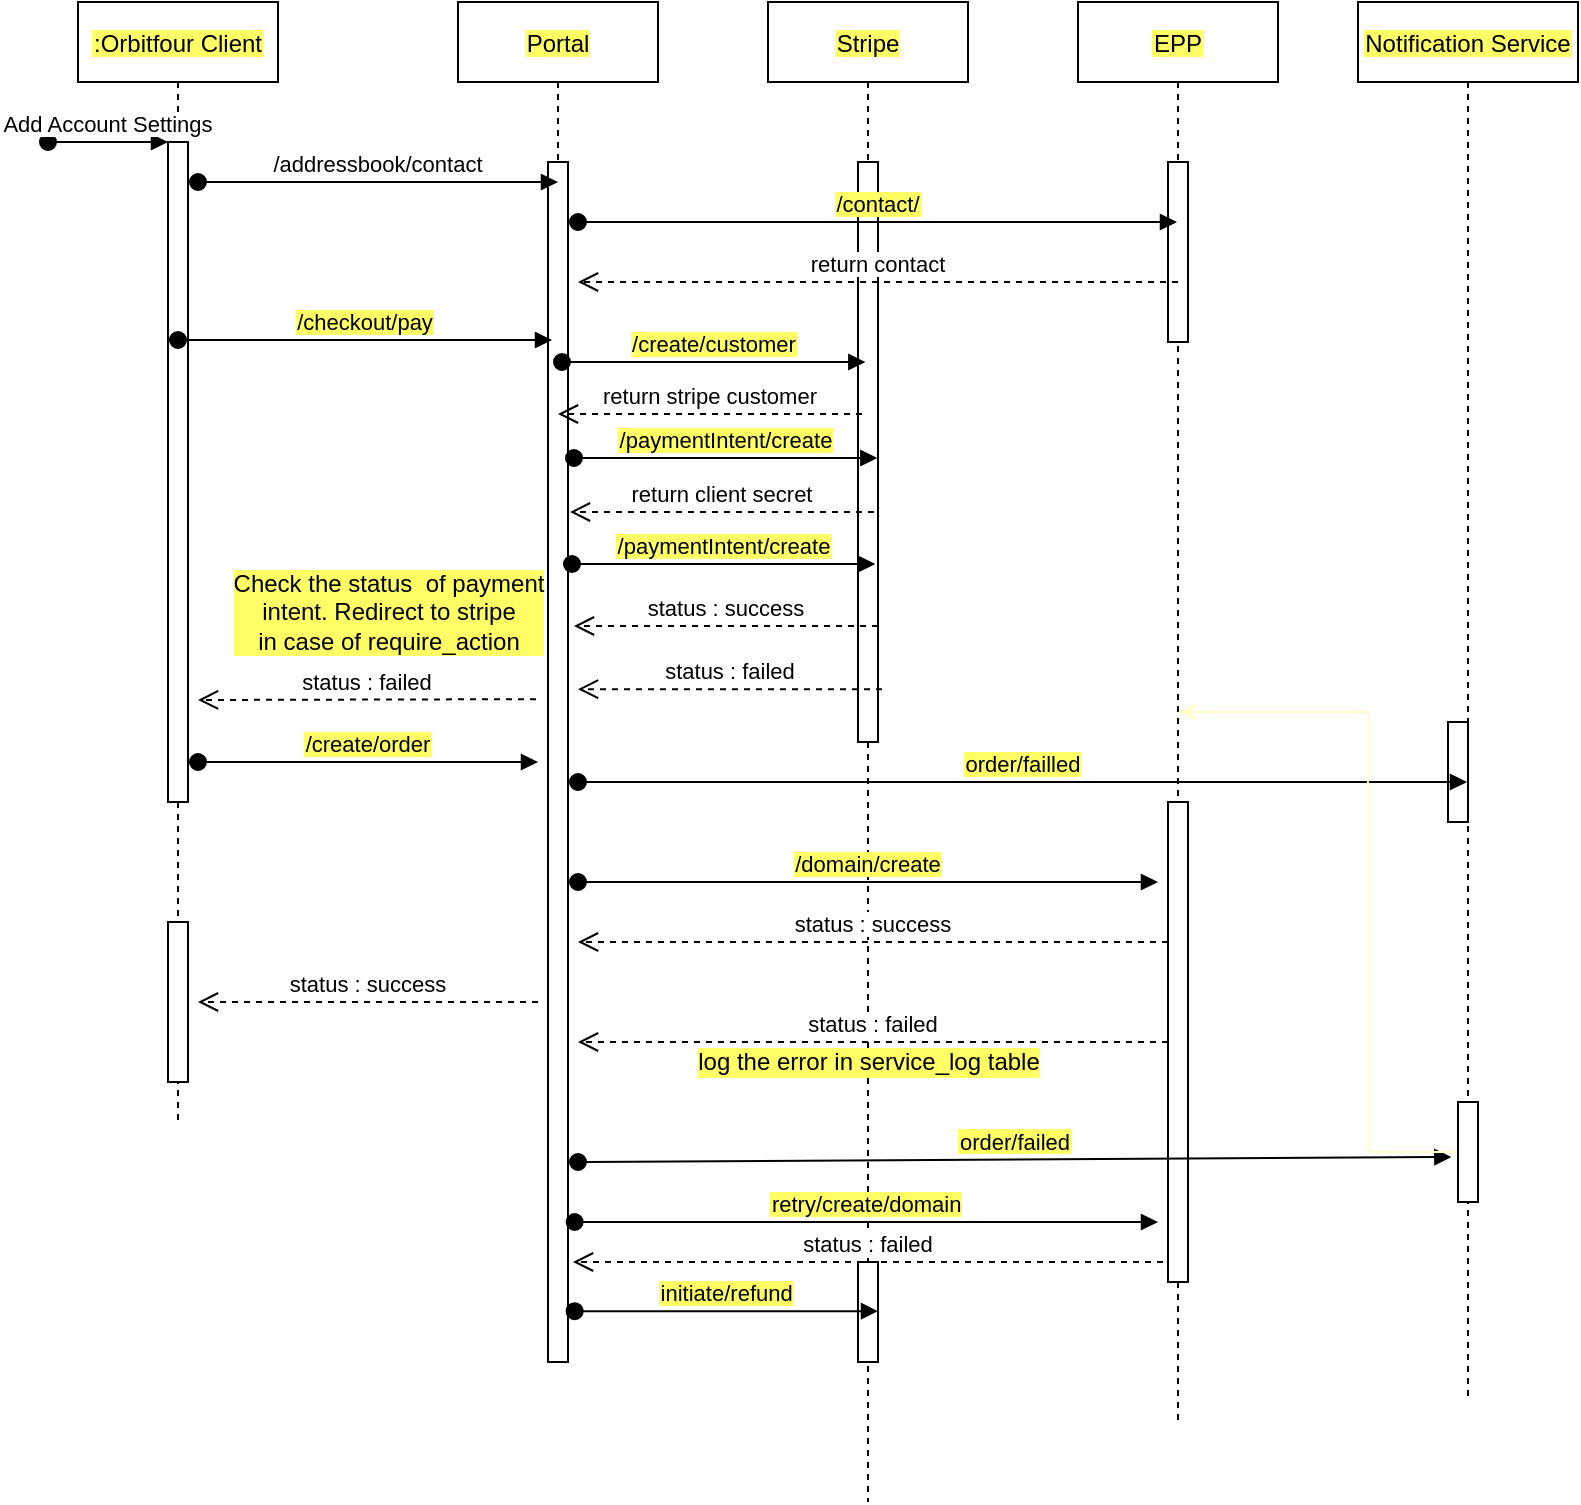 <mxfile version="14.8.0" type="github">
  <diagram id="kgpKYQtTHZ0yAKxKKP6v" name="Page-1">
    <mxGraphModel dx="1185" dy="635" grid="1" gridSize="10" guides="1" tooltips="1" connect="1" arrows="1" fold="1" page="1" pageScale="1" pageWidth="850" pageHeight="1100" math="0" shadow="0">
      <root>
        <mxCell id="0" />
        <mxCell id="1" parent="0" />
        <mxCell id="3nuBFxr9cyL0pnOWT2aG-1" value=":Orbitfour Client" style="shape=umlLifeline;perimeter=lifelinePerimeter;container=1;collapsible=0;recursiveResize=0;rounded=0;shadow=0;strokeWidth=1;labelBackgroundColor=#FFFF66;" parent="1" vertex="1">
          <mxGeometry x="80" y="80" width="100" height="560" as="geometry" />
        </mxCell>
        <mxCell id="3nuBFxr9cyL0pnOWT2aG-2" value="" style="points=[];perimeter=orthogonalPerimeter;rounded=0;shadow=0;strokeWidth=1;" parent="3nuBFxr9cyL0pnOWT2aG-1" vertex="1">
          <mxGeometry x="45" y="70" width="10" height="330" as="geometry" />
        </mxCell>
        <mxCell id="3nuBFxr9cyL0pnOWT2aG-3" value="Add Account Settings" style="verticalAlign=bottom;startArrow=oval;endArrow=block;startSize=8;shadow=0;strokeWidth=1;" parent="3nuBFxr9cyL0pnOWT2aG-1" target="3nuBFxr9cyL0pnOWT2aG-2" edge="1">
          <mxGeometry relative="1" as="geometry">
            <mxPoint x="-15" y="70" as="sourcePoint" />
          </mxGeometry>
        </mxCell>
        <mxCell id="3nuBFxr9cyL0pnOWT2aG-5" value="Portal" style="shape=umlLifeline;perimeter=lifelinePerimeter;container=1;collapsible=0;recursiveResize=0;rounded=0;shadow=0;strokeWidth=1;labelBackgroundColor=#FFFF66;" parent="1" vertex="1">
          <mxGeometry x="270" y="80" width="100" height="680" as="geometry" />
        </mxCell>
        <mxCell id="3nuBFxr9cyL0pnOWT2aG-6" value="" style="points=[];perimeter=orthogonalPerimeter;rounded=0;shadow=0;strokeWidth=1;" parent="3nuBFxr9cyL0pnOWT2aG-5" vertex="1">
          <mxGeometry x="45" y="80" width="10" height="600" as="geometry" />
        </mxCell>
        <mxCell id="Wux9znUvD7yYL1foFDx8-2" value="Stripe" style="shape=umlLifeline;perimeter=lifelinePerimeter;container=1;collapsible=0;recursiveResize=0;rounded=0;shadow=0;strokeWidth=1;labelBackgroundColor=#FFFF66;" vertex="1" parent="1">
          <mxGeometry x="425" y="80" width="100" height="750" as="geometry" />
        </mxCell>
        <mxCell id="Wux9znUvD7yYL1foFDx8-3" value="" style="points=[];perimeter=orthogonalPerimeter;rounded=0;shadow=0;strokeWidth=1;" vertex="1" parent="Wux9znUvD7yYL1foFDx8-2">
          <mxGeometry x="45" y="80" width="10" height="290" as="geometry" />
        </mxCell>
        <mxCell id="Wux9znUvD7yYL1foFDx8-4" value="EPP" style="shape=umlLifeline;perimeter=lifelinePerimeter;container=1;collapsible=0;recursiveResize=0;rounded=0;shadow=0;strokeWidth=1;labelBackgroundColor=#FFFF66;" vertex="1" parent="1">
          <mxGeometry x="580" y="80" width="100" height="710" as="geometry" />
        </mxCell>
        <mxCell id="Wux9znUvD7yYL1foFDx8-5" value="" style="points=[];perimeter=orthogonalPerimeter;rounded=0;shadow=0;strokeWidth=1;" vertex="1" parent="Wux9znUvD7yYL1foFDx8-4">
          <mxGeometry x="45" y="80" width="10" height="90" as="geometry" />
        </mxCell>
        <mxCell id="Wux9znUvD7yYL1foFDx8-6" value="Notification Service" style="shape=umlLifeline;perimeter=lifelinePerimeter;container=1;collapsible=0;recursiveResize=0;rounded=0;shadow=0;strokeWidth=1;labelBackgroundColor=#FFFF66;" vertex="1" parent="1">
          <mxGeometry x="720" y="80" width="110" height="700" as="geometry" />
        </mxCell>
        <mxCell id="Wux9znUvD7yYL1foFDx8-7" value="" style="points=[];perimeter=orthogonalPerimeter;rounded=0;shadow=0;strokeWidth=1;" vertex="1" parent="Wux9znUvD7yYL1foFDx8-6">
          <mxGeometry x="45" y="360" width="10" height="50" as="geometry" />
        </mxCell>
        <mxCell id="Wux9znUvD7yYL1foFDx8-10" value="/addressbook/contact" style="verticalAlign=bottom;startArrow=oval;endArrow=block;startSize=8;shadow=0;strokeWidth=1;" edge="1" parent="1">
          <mxGeometry relative="1" as="geometry">
            <mxPoint x="140" y="170" as="sourcePoint" />
            <mxPoint x="320" y="170" as="targetPoint" />
          </mxGeometry>
        </mxCell>
        <mxCell id="Wux9znUvD7yYL1foFDx8-11" value="/contact/" style="verticalAlign=bottom;startArrow=oval;endArrow=block;startSize=8;shadow=0;strokeWidth=1;labelBackgroundColor=#FFFF66;" edge="1" parent="1" target="Wux9znUvD7yYL1foFDx8-4">
          <mxGeometry relative="1" as="geometry">
            <mxPoint x="330" y="190" as="sourcePoint" />
            <mxPoint x="510" y="190" as="targetPoint" />
          </mxGeometry>
        </mxCell>
        <mxCell id="Wux9znUvD7yYL1foFDx8-13" value="return contact" style="verticalAlign=bottom;endArrow=open;dashed=1;endSize=8;exitX=0;exitY=0.95;shadow=0;strokeWidth=1;" edge="1" parent="1">
          <mxGeometry relative="1" as="geometry">
            <mxPoint x="330" y="220" as="targetPoint" />
            <mxPoint x="630" y="220.0" as="sourcePoint" />
          </mxGeometry>
        </mxCell>
        <mxCell id="Wux9znUvD7yYL1foFDx8-14" value="/checkout/pay" style="verticalAlign=bottom;startArrow=oval;endArrow=block;startSize=8;shadow=0;strokeWidth=1;labelBackgroundColor=#FFFF66;" edge="1" parent="1">
          <mxGeometry relative="1" as="geometry">
            <mxPoint x="130" y="249" as="sourcePoint" />
            <mxPoint x="317" y="249" as="targetPoint" />
            <Array as="points">
              <mxPoint x="317" y="249" />
            </Array>
          </mxGeometry>
        </mxCell>
        <mxCell id="Wux9znUvD7yYL1foFDx8-15" value="/create/customer" style="verticalAlign=bottom;startArrow=oval;endArrow=block;startSize=8;shadow=0;strokeWidth=1;entryX=0.167;entryY=0.625;entryDx=0;entryDy=0;entryPerimeter=0;labelBackgroundColor=#FFFF66;" edge="1" parent="1">
          <mxGeometry relative="1" as="geometry">
            <mxPoint x="322" y="260" as="sourcePoint" />
            <mxPoint x="473.67" y="260" as="targetPoint" />
          </mxGeometry>
        </mxCell>
        <mxCell id="Wux9znUvD7yYL1foFDx8-16" value="return stripe customer" style="verticalAlign=bottom;endArrow=open;dashed=1;endSize=8;exitX=0;exitY=0.95;shadow=0;strokeWidth=1;" edge="1" parent="1">
          <mxGeometry relative="1" as="geometry">
            <mxPoint x="320" y="286" as="targetPoint" />
            <mxPoint x="472" y="286.0" as="sourcePoint" />
          </mxGeometry>
        </mxCell>
        <mxCell id="Wux9znUvD7yYL1foFDx8-17" value="/paymentIntent/create" style="verticalAlign=bottom;startArrow=oval;endArrow=block;startSize=8;shadow=0;strokeWidth=1;entryX=0.167;entryY=0.625;entryDx=0;entryDy=0;entryPerimeter=0;labelBackgroundColor=#FFFF66;" edge="1" parent="1">
          <mxGeometry relative="1" as="geometry">
            <mxPoint x="328" y="308" as="sourcePoint" />
            <mxPoint x="479.67" y="308" as="targetPoint" />
          </mxGeometry>
        </mxCell>
        <mxCell id="Wux9znUvD7yYL1foFDx8-18" value="return client secret" style="verticalAlign=bottom;endArrow=open;dashed=1;endSize=8;exitX=0;exitY=0.95;shadow=0;strokeWidth=1;" edge="1" parent="1">
          <mxGeometry relative="1" as="geometry">
            <mxPoint x="326" y="335.0" as="targetPoint" />
            <mxPoint x="478" y="335.0" as="sourcePoint" />
          </mxGeometry>
        </mxCell>
        <mxCell id="Wux9znUvD7yYL1foFDx8-19" value="/paymentIntent/create" style="verticalAlign=bottom;startArrow=oval;endArrow=block;startSize=8;shadow=0;strokeWidth=1;entryX=0.167;entryY=0.625;entryDx=0;entryDy=0;entryPerimeter=0;labelBackgroundColor=#FFFF66;" edge="1" parent="1">
          <mxGeometry relative="1" as="geometry">
            <mxPoint x="327" y="361" as="sourcePoint" />
            <mxPoint x="478.67" y="361" as="targetPoint" />
          </mxGeometry>
        </mxCell>
        <mxCell id="Wux9znUvD7yYL1foFDx8-20" value="status : success" style="verticalAlign=bottom;endArrow=open;dashed=1;endSize=8;exitX=0;exitY=0.95;shadow=0;strokeWidth=1;" edge="1" parent="1">
          <mxGeometry relative="1" as="geometry">
            <mxPoint x="328" y="392" as="targetPoint" />
            <mxPoint x="480" y="392" as="sourcePoint" />
          </mxGeometry>
        </mxCell>
        <mxCell id="Wux9znUvD7yYL1foFDx8-23" value="Check the status&amp;nbsp; of payment&lt;br&gt;intent. Redirect to stripe&lt;br&gt;in case of require_action" style="text;html=1;resizable=0;autosize=1;align=center;verticalAlign=middle;points=[];fillColor=none;strokeColor=none;rounded=0;labelBackgroundColor=#FFFF66;" vertex="1" parent="1">
          <mxGeometry x="150" y="360" width="170" height="50" as="geometry" />
        </mxCell>
        <mxCell id="Wux9znUvD7yYL1foFDx8-24" value="status : failed" style="verticalAlign=bottom;endArrow=open;dashed=1;endSize=8;exitX=0;exitY=0.95;shadow=0;strokeWidth=1;" edge="1" parent="1">
          <mxGeometry relative="1" as="geometry">
            <mxPoint x="330" y="423.58" as="targetPoint" />
            <mxPoint x="482" y="423.58" as="sourcePoint" />
          </mxGeometry>
        </mxCell>
        <mxCell id="Wux9znUvD7yYL1foFDx8-25" value="order/failled" style="verticalAlign=bottom;startArrow=oval;endArrow=block;startSize=8;shadow=0;strokeWidth=1;labelBackgroundColor=#FFFF66;" edge="1" parent="1">
          <mxGeometry relative="1" as="geometry">
            <mxPoint x="330" y="470.0" as="sourcePoint" />
            <mxPoint x="774.5" y="470" as="targetPoint" />
          </mxGeometry>
        </mxCell>
        <mxCell id="Wux9znUvD7yYL1foFDx8-26" value="status : failed" style="verticalAlign=bottom;endArrow=open;dashed=1;endSize=8;exitX=0;exitY=0.95;shadow=0;strokeWidth=1;" edge="1" parent="1">
          <mxGeometry relative="1" as="geometry">
            <mxPoint x="140" y="429" as="targetPoint" />
            <mxPoint x="309" y="428.58" as="sourcePoint" />
          </mxGeometry>
        </mxCell>
        <mxCell id="Wux9znUvD7yYL1foFDx8-27" value="/create/order" style="verticalAlign=bottom;startArrow=oval;endArrow=block;startSize=8;shadow=0;strokeWidth=1;labelBackgroundColor=#FFFF66;" edge="1" parent="1">
          <mxGeometry relative="1" as="geometry">
            <mxPoint x="140" y="460.0" as="sourcePoint" />
            <mxPoint x="310" y="460" as="targetPoint" />
          </mxGeometry>
        </mxCell>
        <mxCell id="Wux9znUvD7yYL1foFDx8-28" value="/domain/create" style="verticalAlign=bottom;startArrow=oval;endArrow=block;startSize=8;shadow=0;strokeWidth=1;labelBackgroundColor=#FFFF66;" edge="1" parent="1">
          <mxGeometry relative="1" as="geometry">
            <mxPoint x="330" y="520.0" as="sourcePoint" />
            <mxPoint x="620" y="520" as="targetPoint" />
          </mxGeometry>
        </mxCell>
        <mxCell id="Wux9znUvD7yYL1foFDx8-29" value="" style="points=[];perimeter=orthogonalPerimeter;rounded=0;shadow=0;strokeWidth=1;" vertex="1" parent="1">
          <mxGeometry x="625" y="480" width="10" height="240" as="geometry" />
        </mxCell>
        <mxCell id="Wux9znUvD7yYL1foFDx8-30" value="status : success" style="verticalAlign=bottom;endArrow=open;dashed=1;endSize=8;exitX=0;exitY=0.95;shadow=0;strokeWidth=1;" edge="1" parent="1">
          <mxGeometry relative="1" as="geometry">
            <mxPoint x="330" y="550" as="targetPoint" />
            <mxPoint x="625" y="550.0" as="sourcePoint" />
          </mxGeometry>
        </mxCell>
        <mxCell id="Wux9znUvD7yYL1foFDx8-31" value="status : success" style="verticalAlign=bottom;endArrow=open;dashed=1;endSize=8;shadow=0;strokeWidth=1;" edge="1" parent="1">
          <mxGeometry relative="1" as="geometry">
            <mxPoint x="140" y="580" as="targetPoint" />
            <mxPoint x="310" y="580" as="sourcePoint" />
          </mxGeometry>
        </mxCell>
        <mxCell id="Wux9znUvD7yYL1foFDx8-32" value="" style="points=[];perimeter=orthogonalPerimeter;rounded=0;shadow=0;strokeWidth=1;" vertex="1" parent="1">
          <mxGeometry x="125" y="540" width="10" height="80" as="geometry" />
        </mxCell>
        <mxCell id="Wux9znUvD7yYL1foFDx8-33" value="status : failed" style="verticalAlign=bottom;endArrow=open;dashed=1;endSize=8;exitX=0;exitY=0.95;shadow=0;strokeWidth=1;" edge="1" parent="1">
          <mxGeometry relative="1" as="geometry">
            <mxPoint x="330" y="600" as="targetPoint" />
            <mxPoint x="625" y="600" as="sourcePoint" />
          </mxGeometry>
        </mxCell>
        <mxCell id="Wux9znUvD7yYL1foFDx8-34" value="log the error in service_log table" style="text;html=1;resizable=0;autosize=1;align=center;verticalAlign=middle;points=[];fillColor=none;strokeColor=none;rounded=0;labelBackgroundColor=#FFFF66;" vertex="1" parent="1">
          <mxGeometry x="380" y="600" width="190" height="20" as="geometry" />
        </mxCell>
        <mxCell id="Wux9znUvD7yYL1foFDx8-35" value="order/failed" style="verticalAlign=bottom;startArrow=oval;endArrow=block;startSize=8;shadow=0;strokeWidth=1;labelBackgroundColor=#FFFF66;entryX=-0.333;entryY=0.55;entryDx=0;entryDy=0;entryPerimeter=0;" edge="1" parent="1" target="Wux9znUvD7yYL1foFDx8-36">
          <mxGeometry relative="1" as="geometry">
            <mxPoint x="330" y="660" as="sourcePoint" />
            <mxPoint x="760" y="660" as="targetPoint" />
          </mxGeometry>
        </mxCell>
        <mxCell id="Wux9znUvD7yYL1foFDx8-37" value="" style="edgeStyle=orthogonalEdgeStyle;rounded=0;orthogonalLoop=1;jettySize=auto;html=1;labelBackgroundColor=#FFFF66;strokeColor=#FFFFCC;" edge="1" parent="1" source="Wux9znUvD7yYL1foFDx8-36" target="Wux9znUvD7yYL1foFDx8-4">
          <mxGeometry relative="1" as="geometry" />
        </mxCell>
        <mxCell id="Wux9znUvD7yYL1foFDx8-36" value="" style="points=[];perimeter=orthogonalPerimeter;rounded=0;shadow=0;strokeWidth=1;" vertex="1" parent="1">
          <mxGeometry x="770" y="630" width="10" height="50" as="geometry" />
        </mxCell>
        <mxCell id="Wux9znUvD7yYL1foFDx8-38" value="" style="points=[];perimeter=orthogonalPerimeter;rounded=0;shadow=0;strokeWidth=1;" vertex="1" parent="1">
          <mxGeometry x="470" y="710" width="10" height="50" as="geometry" />
        </mxCell>
        <mxCell id="Wux9znUvD7yYL1foFDx8-39" value="initiate/refund" style="verticalAlign=bottom;startArrow=oval;endArrow=block;startSize=8;shadow=0;strokeWidth=1;entryX=0.167;entryY=0.625;entryDx=0;entryDy=0;entryPerimeter=0;labelBackgroundColor=#FFFF66;" edge="1" parent="1">
          <mxGeometry relative="1" as="geometry">
            <mxPoint x="328.33" y="734.58" as="sourcePoint" />
            <mxPoint x="480.0" y="734.58" as="targetPoint" />
          </mxGeometry>
        </mxCell>
        <mxCell id="Wux9znUvD7yYL1foFDx8-40" value="retry/create/domain" style="verticalAlign=bottom;startArrow=oval;endArrow=block;startSize=8;shadow=0;strokeWidth=1;labelBackgroundColor=#FFFF66;" edge="1" parent="1">
          <mxGeometry relative="1" as="geometry">
            <mxPoint x="328.33" y="690.0" as="sourcePoint" />
            <mxPoint x="620" y="690" as="targetPoint" />
          </mxGeometry>
        </mxCell>
        <mxCell id="Wux9znUvD7yYL1foFDx8-41" value="status : failed" style="verticalAlign=bottom;endArrow=open;dashed=1;endSize=8;exitX=0;exitY=0.95;shadow=0;strokeWidth=1;" edge="1" parent="1">
          <mxGeometry relative="1" as="geometry">
            <mxPoint x="327.5" y="710" as="targetPoint" />
            <mxPoint x="622.5" y="710" as="sourcePoint" />
          </mxGeometry>
        </mxCell>
      </root>
    </mxGraphModel>
  </diagram>
</mxfile>
